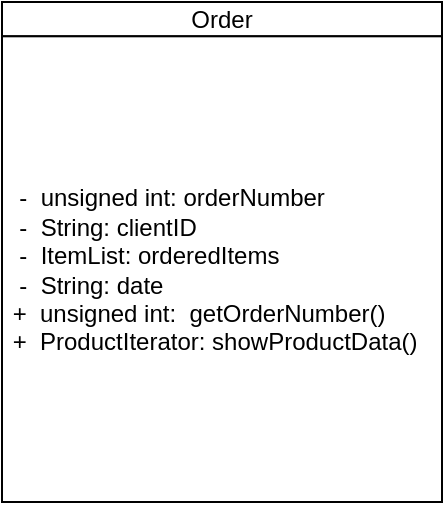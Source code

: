 <mxfile version="12.6.6" type="github">
  <diagram id="CLRaHryyYa0xOvTVhCor" name="Page-1">
    <mxGraphModel dx="1646" dy="1038" grid="1" gridSize="10" guides="1" tooltips="1" connect="1" arrows="1" fold="1" page="1" pageScale="1" pageWidth="850" pageHeight="1100" math="0" shadow="0">
      <root>
        <mxCell id="0"/>
        <mxCell id="1" parent="0"/>
        <mxCell id="xvll8Nh_N9pdd9aSw5_w-8" value="-" style="group" parent="1" vertex="1" connectable="0">
          <mxGeometry x="240" y="60" width="220" height="250" as="geometry"/>
        </mxCell>
        <mxCell id="xvll8Nh_N9pdd9aSw5_w-6" value="Order" style="text;html=1;align=center;verticalAlign=middle;whiteSpace=wrap;rounded=0;strokeColor=#000000;fillColor=#ffffff;" parent="xvll8Nh_N9pdd9aSw5_w-8" vertex="1">
          <mxGeometry width="220.0" height="17.157" as="geometry"/>
        </mxCell>
        <mxCell id="xvll8Nh_N9pdd9aSw5_w-7" value="&amp;nbsp; -&amp;nbsp; unsigned int: orderNumber&lt;br&gt;&amp;nbsp; -&amp;nbsp; String: clientID&lt;br&gt;&amp;nbsp; -&amp;nbsp; ItemList: orderedItems&lt;br&gt;&amp;nbsp; -&amp;nbsp; String: date&lt;br&gt;&amp;nbsp;+&amp;nbsp; unsigned int:&amp;nbsp; getOrderNumber()&lt;br&gt;&amp;nbsp;+&amp;nbsp; ProductIterator: showProductData()" style="text;html=1;align=left;verticalAlign=middle;whiteSpace=wrap;rounded=0;strokeColor=#000000;fillColor=#ffffff;" parent="xvll8Nh_N9pdd9aSw5_w-8" vertex="1">
          <mxGeometry y="17.155" width="220.0" height="232.845" as="geometry"/>
        </mxCell>
      </root>
    </mxGraphModel>
  </diagram>
</mxfile>
